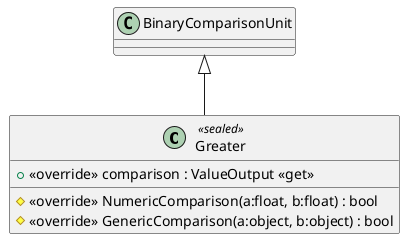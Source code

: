 @startuml
class Greater <<sealed>> {
    + <<override>> comparison : ValueOutput <<get>>
    # <<override>> NumericComparison(a:float, b:float) : bool
    # <<override>> GenericComparison(a:object, b:object) : bool
}
BinaryComparisonUnit <|-- Greater
@enduml
